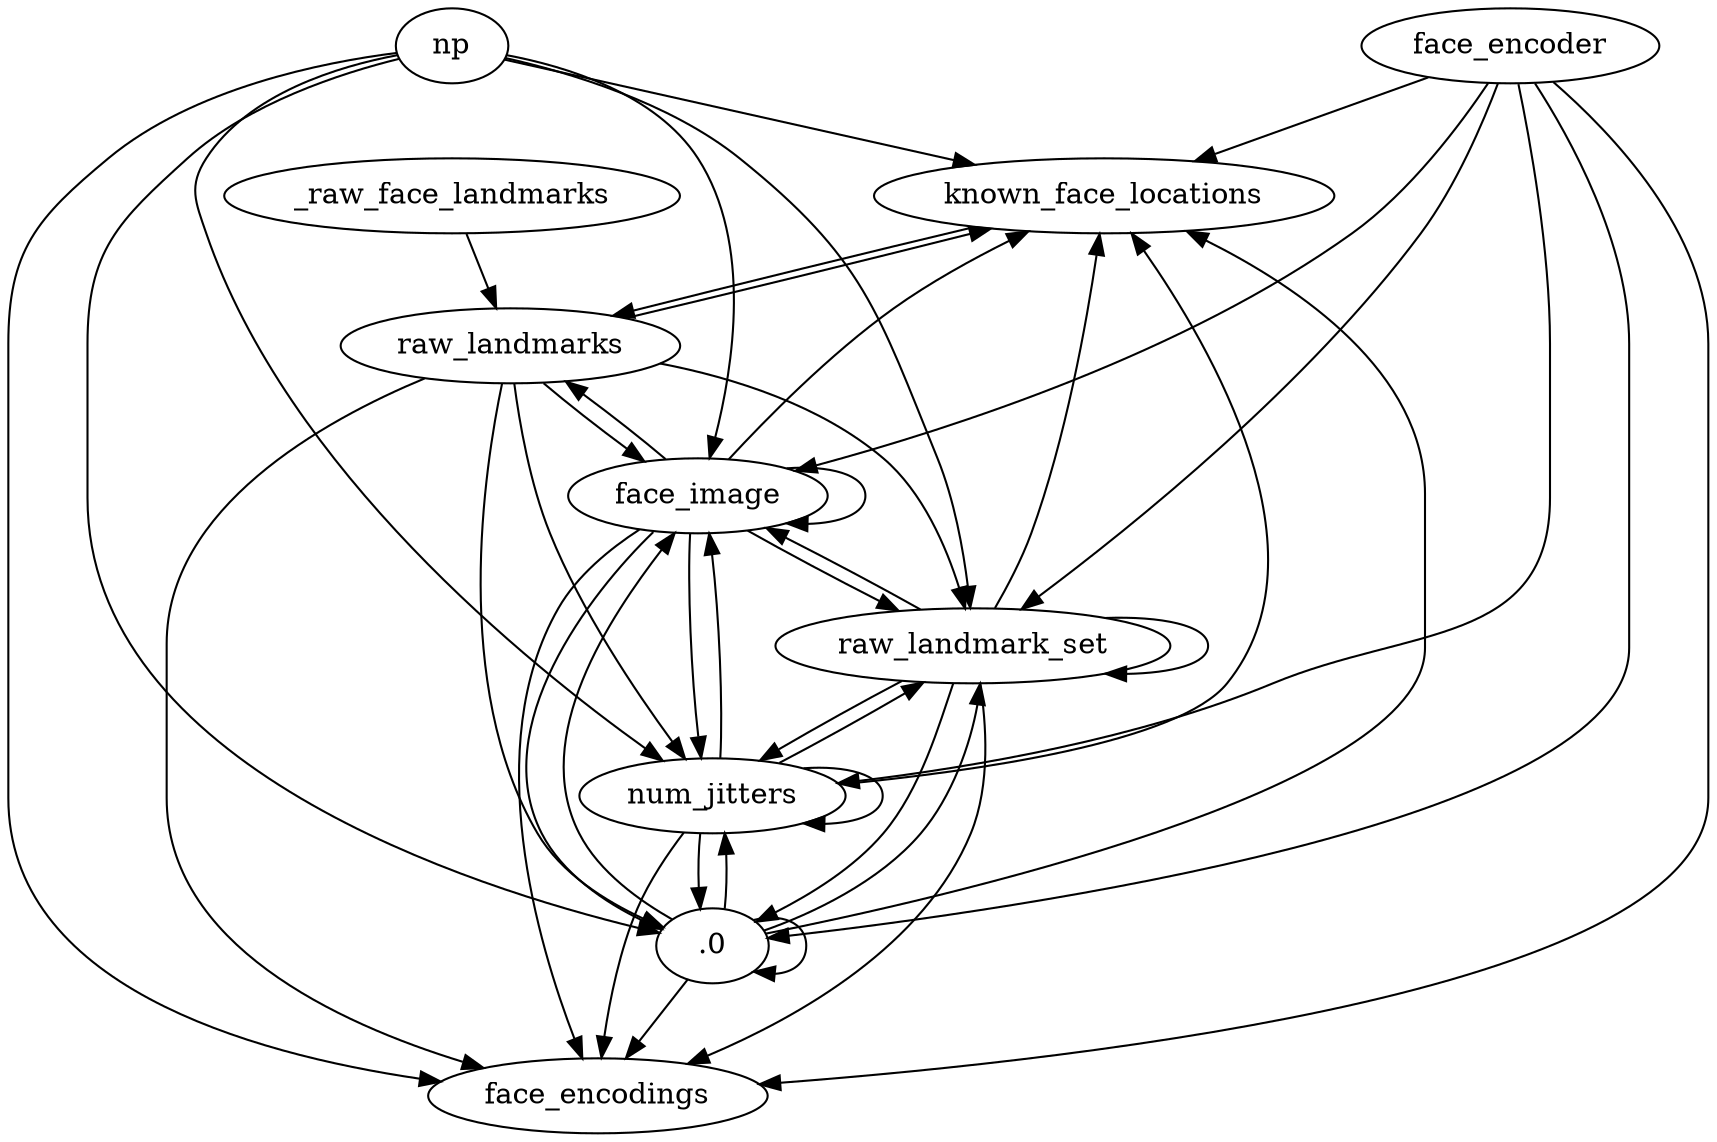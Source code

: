 strict digraph {known_face_locations->raw_landmarks
face_image->raw_landmarks
_raw_face_landmarks->raw_landmarks
.0->.0
face_image->.0
num_jitters->.0
raw_landmarks->.0
raw_landmark_set->.0
np->.0
face_encoder->.0
.0->raw_landmark_set
face_image->raw_landmark_set
num_jitters->raw_landmark_set
raw_landmarks->raw_landmark_set
raw_landmark_set->raw_landmark_set
np->raw_landmark_set
face_encoder->raw_landmark_set
.0->face_image
face_image->face_image
num_jitters->face_image
raw_landmarks->face_image
raw_landmark_set->face_image
np->face_image
face_encoder->face_image
.0->known_face_locations
face_image->known_face_locations
num_jitters->known_face_locations
raw_landmarks->known_face_locations
raw_landmark_set->known_face_locations
np->known_face_locations
face_encoder->known_face_locations
.0->num_jitters
face_image->num_jitters
num_jitters->num_jitters
raw_landmarks->num_jitters
raw_landmark_set->num_jitters
np->num_jitters
face_encoder->num_jitters
.0->face_encodings
face_image->face_encodings
num_jitters->face_encodings
raw_landmarks->face_encodings
raw_landmark_set->face_encodings
np->face_encodings
face_encoder->face_encodings
known_face_locations->raw_landmarks
face_image->raw_landmarks
_raw_face_landmarks->raw_landmarks
.0->.0
face_image->.0
num_jitters->.0
raw_landmarks->.0
raw_landmark_set->.0
np->.0
face_encoder->.0
.0->raw_landmark_set
face_image->raw_landmark_set
num_jitters->raw_landmark_set
raw_landmarks->raw_landmark_set
raw_landmark_set->raw_landmark_set
np->raw_landmark_set
face_encoder->raw_landmark_set
}